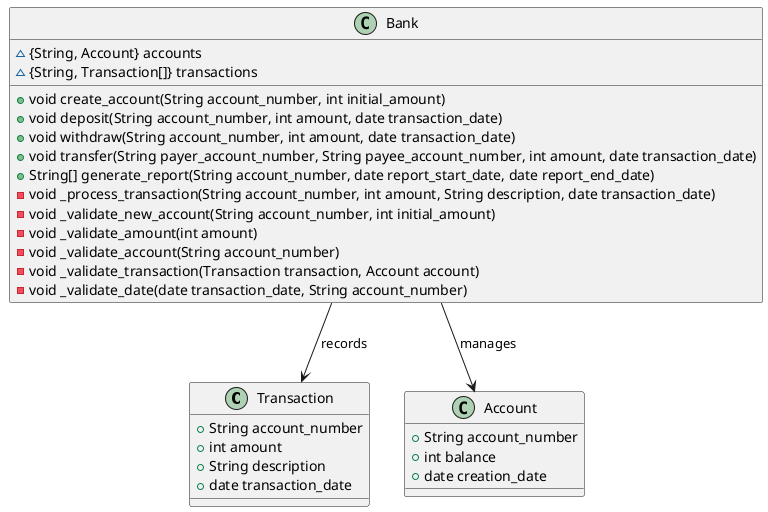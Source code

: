 @startuml
class Transaction {
    +String account_number
    +int amount
    +String description
    +date transaction_date
}

class Account {
    +String account_number
    +int balance
    +date creation_date
}

class Bank {
    ~{String, Account} accounts
    ~{String, Transaction[]} transactions

    +void create_account(String account_number, int initial_amount)
    +void deposit(String account_number, int amount, date transaction_date)
    +void withdraw(String account_number, int amount, date transaction_date)
    +void transfer(String payer_account_number, String payee_account_number, int amount, date transaction_date)
    +String[] generate_report(String account_number, date report_start_date, date report_end_date)
    -void _process_transaction(String account_number, int amount, String description, date transaction_date)
    -void _validate_new_account(String account_number, int initial_amount)
    -void _validate_amount(int amount)
    -void _validate_account(String account_number)
    -void _validate_transaction(Transaction transaction, Account account)
    -void _validate_date(date transaction_date, String account_number)
}

Bank --> Account : "manages"
Bank --> Transaction : "records"
@enduml